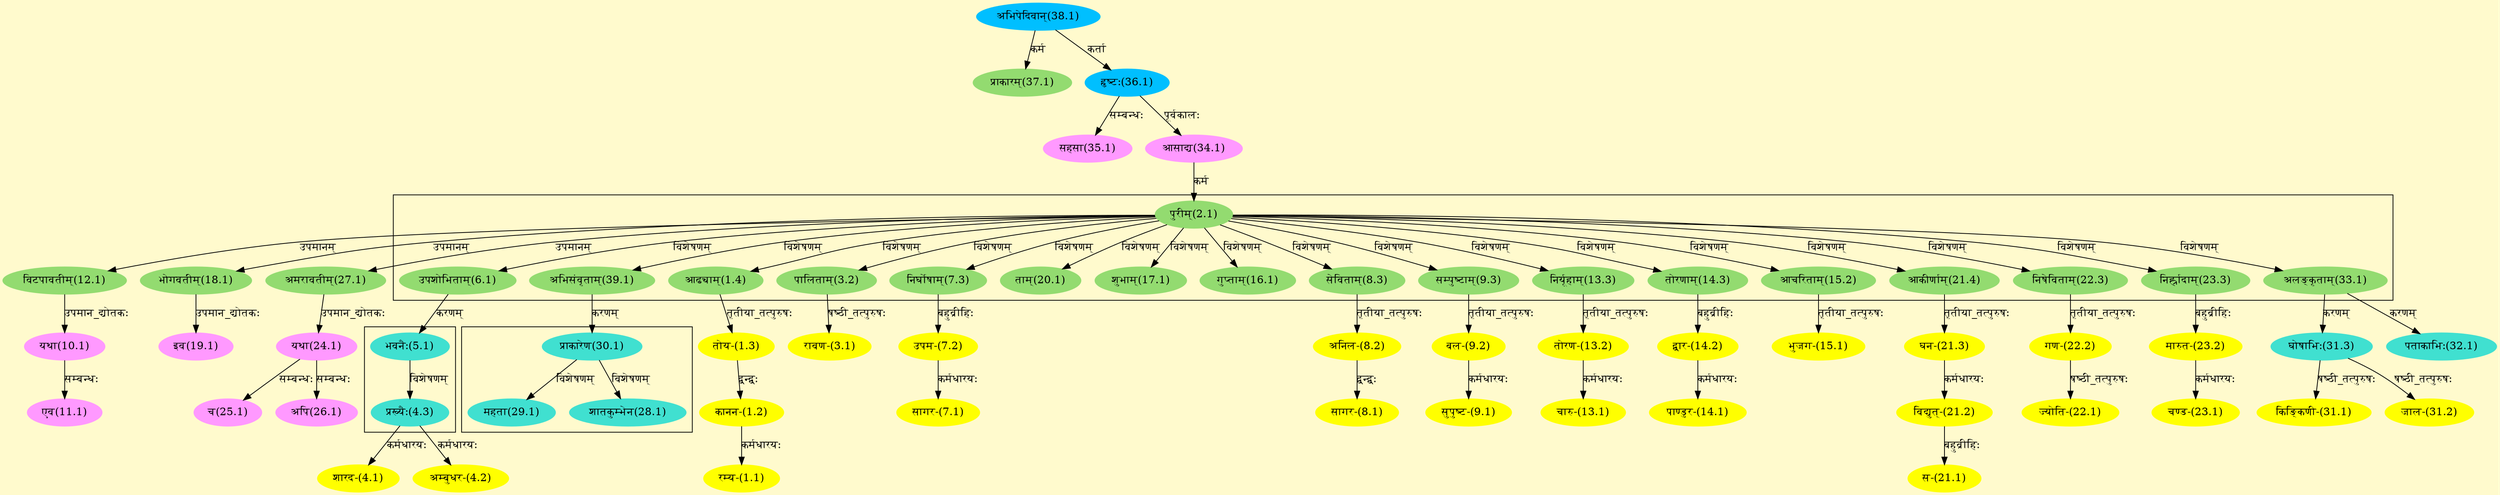 digraph G{
rankdir=BT;
 compound=true;
 bgcolor="lemonchiffon1";

subgraph cluster_1{
Node1_4 [style=filled, color="#93DB70" label = "आढ्याम्(1.4)"]
Node2_1 [style=filled, color="#93DB70" label = "पुरीम्(2.1)"]
Node3_2 [style=filled, color="#93DB70" label = "पालिताम्(3.2)"]
Node6_1 [style=filled, color="#93DB70" label = "उपशोभिताम्(6.1)"]
Node7_3 [style=filled, color="#93DB70" label = "निर्घोषाम्(7.3)"]
Node8_3 [style=filled, color="#93DB70" label = "सेविताम्(8.3)"]
Node9_3 [style=filled, color="#93DB70" label = "सम्पुष्टाम्(9.3)"]
Node13_3 [style=filled, color="#93DB70" label = "निर्यूहाम्(13.3)"]
Node14_3 [style=filled, color="#93DB70" label = "तोरणाम्(14.3)"]
Node15_2 [style=filled, color="#93DB70" label = "आचरिताम्(15.2)"]
Node16_1 [style=filled, color="#93DB70" label = "गुप्ताम्(16.1)"]
Node17_1 [style=filled, color="#93DB70" label = "शुभाम्(17.1)"]
Node20_1 [style=filled, color="#93DB70" label = "ताम्(20.1)"]
Node21_4 [style=filled, color="#93DB70" label = "आकीर्णाम्(21.4)"]
Node22_3 [style=filled, color="#93DB70" label = "निषेविताम्(22.3)"]
Node23_3 [style=filled, color="#93DB70" label = "निर्ह्रादाम्(23.3)"]
Node33_1 [style=filled, color="#93DB70" label = "अलङ्कृताम्(33.1)"]
Node39_1 [style=filled, color="#93DB70" label = "अभिसंवृताम्(39.1)"]

}

subgraph cluster_2{
Node4_3 [style=filled, color="#40E0D0" label = "प्रख्यैः(4.3)"]
Node5_1 [style=filled, color="#40E0D0" label = "भवनैः(5.1)"]

}

subgraph cluster_3{
Node28_1 [style=filled, color="#40E0D0" label = "शातकुम्भेन(28.1)"]
Node30_1 [style=filled, color="#40E0D0" label = "प्राकारेण(30.1)"]
Node29_1 [style=filled, color="#40E0D0" label = "महता(29.1)"]

}
Node1_1 [style=filled, color="#FFFF00" label = "रम्य-(1.1)"]
Node1_2 [style=filled, color="#FFFF00" label = "कानन-(1.2)"]
Node1_3 [style=filled, color="#FFFF00" label = "तोय-(1.3)"]
Node1_4 [style=filled, color="#93DB70" label = "आढ्याम्(1.4)"]
Node2_1 [style=filled, color="#93DB70" label = "पुरीम्(2.1)"]
Node34_1 [style=filled, color="#FF99FF" label = "आसाद्य(34.1)"]
Node3_1 [style=filled, color="#FFFF00" label = "रावण-(3.1)"]
Node3_2 [style=filled, color="#93DB70" label = "पालिताम्(3.2)"]
Node4_1 [style=filled, color="#FFFF00" label = "शारद-(4.1)"]
Node4_3 [style=filled, color="#40E0D0" label = "प्रख्यैः(4.3)"]
Node4_2 [style=filled, color="#FFFF00" label = "अम्बुधर-(4.2)"]
Node5_1 [style=filled, color="#40E0D0" label = "भवनैः(5.1)"]
Node6_1 [style=filled, color="#93DB70" label = "उपशोभिताम्(6.1)"]
Node7_1 [style=filled, color="#FFFF00" label = "सागर-(7.1)"]
Node7_2 [style=filled, color="#FFFF00" label = "उपम-(7.2)"]
Node7_3 [style=filled, color="#93DB70" label = "निर्घोषाम्(7.3)"]
Node8_1 [style=filled, color="#FFFF00" label = "सागर-(8.1)"]
Node8_2 [style=filled, color="#FFFF00" label = "अनिल-(8.2)"]
Node8_3 [style=filled, color="#93DB70" label = "सेविताम्(8.3)"]
Node9_1 [style=filled, color="#FFFF00" label = "सुपुष्ट-(9.1)"]
Node9_2 [style=filled, color="#FFFF00" label = "बल-(9.2)"]
Node9_3 [style=filled, color="#93DB70" label = "सम्पुष्टाम्(9.3)"]
Node10_1 [style=filled, color="#FF99FF" label = "यथा(10.1)"]
Node12_1 [style=filled, color="#93DB70" label = "विटपावतीम्(12.1)"]
Node11_1 [style=filled, color="#FF99FF" label = "एव(11.1)"]
Node13_1 [style=filled, color="#FFFF00" label = "चारु-(13.1)"]
Node13_2 [style=filled, color="#FFFF00" label = "तोरण-(13.2)"]
Node13_3 [style=filled, color="#93DB70" label = "निर्यूहाम्(13.3)"]
Node14_1 [style=filled, color="#FFFF00" label = "पाण्डुर-(14.1)"]
Node14_2 [style=filled, color="#FFFF00" label = "द्वार-(14.2)"]
Node14_3 [style=filled, color="#93DB70" label = "तोरणाम्(14.3)"]
Node15_1 [style=filled, color="#FFFF00" label = "भुजग-(15.1)"]
Node15_2 [style=filled, color="#93DB70" label = "आचरिताम्(15.2)"]
Node18_1 [style=filled, color="#93DB70" label = "भोगवतीम्(18.1)"]
Node19_1 [style=filled, color="#FF99FF" label = "इव(19.1)"]
Node21_1 [style=filled, color="#FFFF00" label = "स-(21.1)"]
Node21_2 [style=filled, color="#FFFF00" label = "विद्युत्-(21.2)"]
Node21_3 [style=filled, color="#FFFF00" label = "घन-(21.3)"]
Node21_4 [style=filled, color="#93DB70" label = "आकीर्णाम्(21.4)"]
Node22_1 [style=filled, color="#FFFF00" label = "ज्योति-(22.1)"]
Node22_2 [style=filled, color="#FFFF00" label = "गण-(22.2)"]
Node22_3 [style=filled, color="#93DB70" label = "निषेविताम्(22.3)"]
Node23_1 [style=filled, color="#FFFF00" label = "चण्ड-(23.1)"]
Node23_2 [style=filled, color="#FFFF00" label = "मारुत-(23.2)"]
Node23_3 [style=filled, color="#93DB70" label = "निर्ह्रादाम्(23.3)"]
Node24_1 [style=filled, color="#FF99FF" label = "यथा(24.1)"]
Node27_1 [style=filled, color="#93DB70" label = "अमरावतीम्(27.1)"]
Node25_1 [style=filled, color="#FF99FF" label = "च(25.1)"]
Node26_1 [style=filled, color="#FF99FF" label = "अपि(26.1)"]
Node30_1 [style=filled, color="#40E0D0" label = "प्राकारेण(30.1)"]
Node39_1 [style=filled, color="#93DB70" label = "अभिसंवृताम्(39.1)"]
Node31_1 [style=filled, color="#FFFF00" label = "किङ्किणी-(31.1)"]
Node31_3 [style=filled, color="#40E0D0" label = "घोषाभिः(31.3)"]
Node31_2 [style=filled, color="#FFFF00" label = "जाल-(31.2)"]
Node33_1 [style=filled, color="#93DB70" label = "अलङ्कृताम्(33.1)"]
Node32_1 [style=filled, color="#40E0D0" label = "पताकाभिः(32.1)"]
Node36_1 [style=filled, color="#00BFFF" label = "हृष्टः(36.1)"]
Node35_1 [style=filled, color="#FF99FF" label = "सहसा(35.1)"]
Node38_1 [style=filled, color="#00BFFF" label = "अभिपेदिवान्(38.1)"]
Node37_1 [style=filled, color="#93DB70" label = "प्राकारम्(37.1)"]
/* Start of Relations section */

Node1_1 -> Node1_2 [  label="कर्मधारयः"  dir="back" ]
Node1_2 -> Node1_3 [  label="द्वन्द्वः"  dir="back" ]
Node1_3 -> Node1_4 [  label="तृतीया_तत्पुरुषः"  dir="back" ]
Node1_4 -> Node2_1 [  label="विशेषणम्"  dir="back" ]
Node2_1 -> Node34_1 [  label="कर्म"  dir="back" ]
Node3_1 -> Node3_2 [  label="षष्ठी_तत्पुरुषः"  dir="back" ]
Node3_2 -> Node2_1 [  label="विशेषणम्"  dir="back" ]
Node4_1 -> Node4_3 [  label="कर्मधारयः"  dir="back" ]
Node4_2 -> Node4_3 [  label="कर्मधारयः"  dir="back" ]
Node4_3 -> Node5_1 [  label="विशेषणम्"  dir="back" ]
Node5_1 -> Node6_1 [  label="करणम्"  dir="back" ]
Node6_1 -> Node2_1 [  label="विशेषणम्"  dir="back" ]
Node7_1 -> Node7_2 [  label="कर्मधारयः"  dir="back" ]
Node7_2 -> Node7_3 [  label="बहुव्रीहिः"  dir="back" ]
Node7_3 -> Node2_1 [  label="विशेषणम्"  dir="back" ]
Node8_1 -> Node8_2 [  label="द्वन्द्वः"  dir="back" ]
Node8_2 -> Node8_3 [  label="तृतीया_तत्पुरुषः"  dir="back" ]
Node8_3 -> Node2_1 [  label="विशेषणम्"  dir="back" ]
Node9_1 -> Node9_2 [  label="कर्मधारयः"  dir="back" ]
Node9_2 -> Node9_3 [  label="तृतीया_तत्पुरुषः"  dir="back" ]
Node9_3 -> Node2_1 [  label="विशेषणम्"  dir="back" ]
Node10_1 -> Node12_1 [  label="उपमान_द्योतकः"  dir="back" ]
Node11_1 -> Node10_1 [  label="सम्बन्धः"  dir="back" ]
Node12_1 -> Node2_1 [  label="उपमानम्"  dir="back" ]
Node13_1 -> Node13_2 [  label="कर्मधारयः"  dir="back" ]
Node13_2 -> Node13_3 [  label="तृतीया_तत्पुरुषः"  dir="back" ]
Node13_3 -> Node2_1 [  label="विशेषणम्"  dir="back" ]
Node14_1 -> Node14_2 [  label="कर्मधारयः"  dir="back" ]
Node14_2 -> Node14_3 [  label="बहुव्रीहिः"  dir="back" ]
Node14_3 -> Node2_1 [  label="विशेषणम्"  dir="back" ]
Node15_1 -> Node15_2 [  label="तृतीया_तत्पुरुषः"  dir="back" ]
Node15_2 -> Node2_1 [  label="विशेषणम्"  dir="back" ]
Node16_1 -> Node2_1 [  label="विशेषणम्"  dir="back" ]
Node17_1 -> Node2_1 [  label="विशेषणम्"  dir="back" ]
Node18_1 -> Node2_1 [  label="उपमानम्"  dir="back" ]
Node19_1 -> Node18_1 [  label="उपमान_द्योतकः"  dir="back" ]
Node20_1 -> Node2_1 [  label="विशेषणम्"  dir="back" ]
Node21_1 -> Node21_2 [  label="बहुव्रीहिः"  dir="back" ]
Node21_2 -> Node21_3 [  label="कर्मधारयः"  dir="back" ]
Node21_3 -> Node21_4 [  label="तृतीया_तत्पुरुषः"  dir="back" ]
Node21_4 -> Node2_1 [  label="विशेषणम्"  dir="back" ]
Node22_1 -> Node22_2 [  label="षष्ठी_तत्पुरुषः"  dir="back" ]
Node22_2 -> Node22_3 [  label="तृतीया_तत्पुरुषः"  dir="back" ]
Node22_3 -> Node2_1 [  label="विशेषणम्"  dir="back" ]
Node23_1 -> Node23_2 [  label="कर्मधारयः"  dir="back" ]
Node23_2 -> Node23_3 [  label="बहुव्रीहिः"  dir="back" ]
Node23_3 -> Node2_1 [  label="विशेषणम्"  dir="back" ]
Node24_1 -> Node27_1 [  label="उपमान_द्योतकः"  dir="back" ]
Node25_1 -> Node24_1 [  label="सम्बन्धः"  dir="back" ]
Node26_1 -> Node24_1 [  label="सम्बन्धः"  dir="back" ]
Node27_1 -> Node2_1 [  label="उपमानम्"  dir="back" ]
Node28_1 -> Node30_1 [  label="विशेषणम्"  dir="back" ]
Node29_1 -> Node30_1 [  label="विशेषणम्"  dir="back" ]
Node30_1 -> Node39_1 [  label="करणम्"  dir="back" ]
Node31_1 -> Node31_3 [  label="षष्ठी_तत्पुरुषः"  dir="back" ]
Node31_2 -> Node31_3 [  label="षष्ठी_तत्पुरुषः"  dir="back" ]
Node31_3 -> Node33_1 [  label="करणम्"  dir="back" ]
Node32_1 -> Node33_1 [  label="करणम्"  dir="back" ]
Node33_1 -> Node2_1 [  label="विशेषणम्"  dir="back" ]
Node34_1 -> Node36_1 [  label="पूर्वकालः"  dir="back" ]
Node35_1 -> Node36_1 [  label="सम्बन्धः"  dir="back" ]
Node36_1 -> Node38_1 [  label="कर्ता"  dir="back" ]
Node37_1 -> Node38_1 [  label="कर्म"  dir="back" ]
Node39_1 -> Node2_1 [  label="विशेषणम्"  dir="back" ]
}
